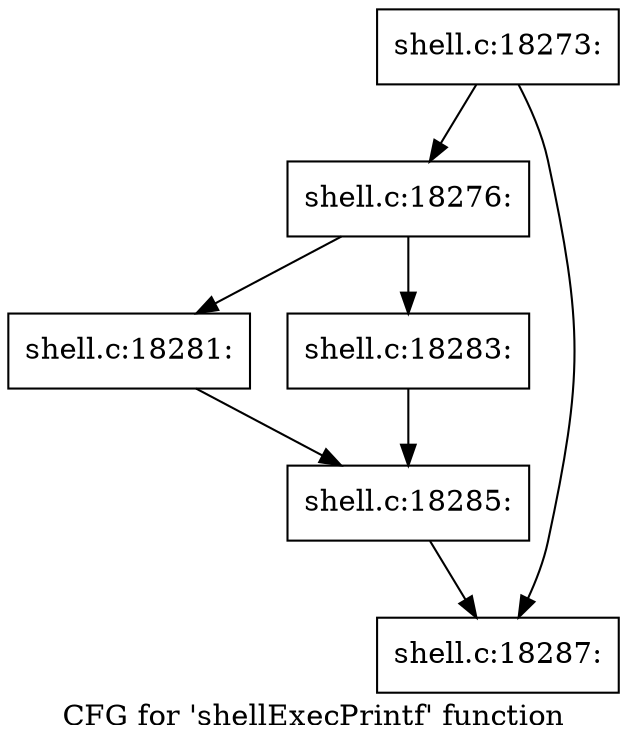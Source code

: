 digraph "CFG for 'shellExecPrintf' function" {
	label="CFG for 'shellExecPrintf' function";

	Node0x560277157960 [shape=record,label="{shell.c:18273:}"];
	Node0x560277157960 -> Node0x560277159320;
	Node0x560277157960 -> Node0x560277159370;
	Node0x560277159320 [shape=record,label="{shell.c:18276:}"];
	Node0x560277159320 -> Node0x56027715a130;
	Node0x560277159320 -> Node0x56027715a1d0;
	Node0x56027715a130 [shape=record,label="{shell.c:18281:}"];
	Node0x56027715a130 -> Node0x56027715a180;
	Node0x56027715a1d0 [shape=record,label="{shell.c:18283:}"];
	Node0x56027715a1d0 -> Node0x56027715a180;
	Node0x56027715a180 [shape=record,label="{shell.c:18285:}"];
	Node0x56027715a180 -> Node0x560277159370;
	Node0x560277159370 [shape=record,label="{shell.c:18287:}"];
}
